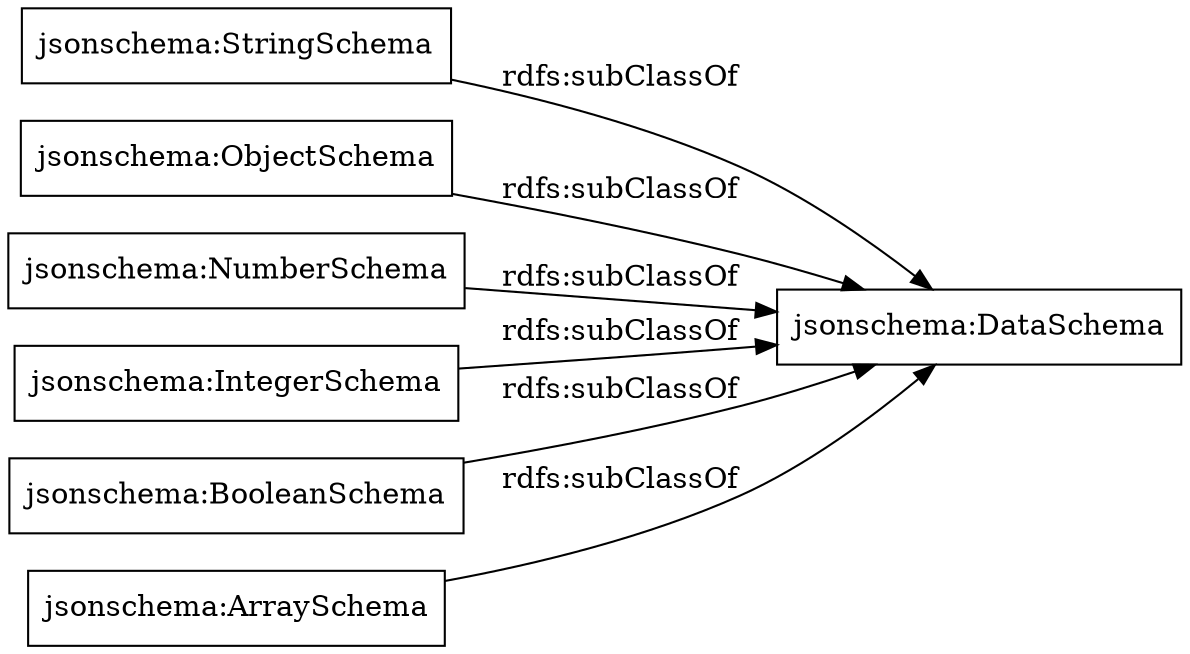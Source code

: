 digraph ar2dtool_diagram { 
rankdir=LR;
size="1000"
node [shape = rectangle, color="black"]; "jsonschema:StringSchema" "jsonschema:ObjectSchema" "jsonschema:NumberSchema" "jsonschema:IntegerSchema" "jsonschema:DataSchema" "jsonschema:BooleanSchema" "jsonschema:ArraySchema" ; /*classes style*/
	"jsonschema:IntegerSchema" -> "jsonschema:DataSchema" [ label = "rdfs:subClassOf" ];
	"jsonschema:ArraySchema" -> "jsonschema:DataSchema" [ label = "rdfs:subClassOf" ];
	"jsonschema:ObjectSchema" -> "jsonschema:DataSchema" [ label = "rdfs:subClassOf" ];
	"jsonschema:BooleanSchema" -> "jsonschema:DataSchema" [ label = "rdfs:subClassOf" ];
	"jsonschema:NumberSchema" -> "jsonschema:DataSchema" [ label = "rdfs:subClassOf" ];
	"jsonschema:StringSchema" -> "jsonschema:DataSchema" [ label = "rdfs:subClassOf" ];

}
